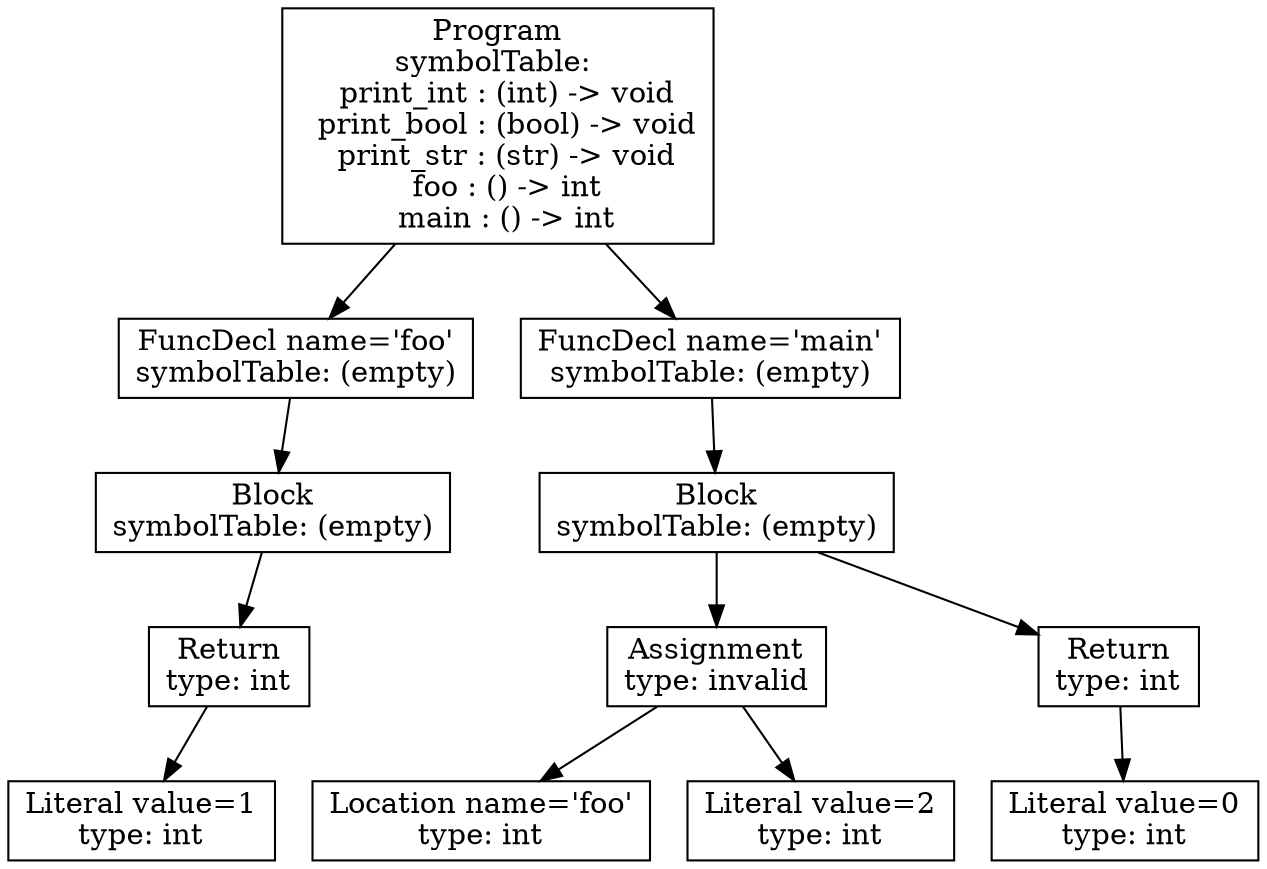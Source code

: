 digraph AST {
4 [shape=box, label="Literal value=1\ntype: int"];
3 [shape=box, label="Return\ntype: int"];
3 -> 4;
2 [shape=box, label="Block\nsymbolTable: (empty)"];
2 -> 3;
1 [shape=box, label="FuncDecl name='foo'\nsymbolTable: (empty)"];
1 -> 2;
8 [shape=box, label="Location name='foo'\ntype: int"];
9 [shape=box, label="Literal value=2\ntype: int"];
7 [shape=box, label="Assignment\ntype: invalid"];
7 -> 8;
7 -> 9;
11 [shape=box, label="Literal value=0\ntype: int"];
10 [shape=box, label="Return\ntype: int"];
10 -> 11;
6 [shape=box, label="Block\nsymbolTable: (empty)"];
6 -> 7;
6 -> 10;
5 [shape=box, label="FuncDecl name='main'\nsymbolTable: (empty)"];
5 -> 6;
0 [shape=box, label="Program\nsymbolTable: \n  print_int : (int) -> void\n  print_bool : (bool) -> void\n  print_str : (str) -> void\n  foo : () -> int\n  main : () -> int"];
0 -> 1;
0 -> 5;
}
